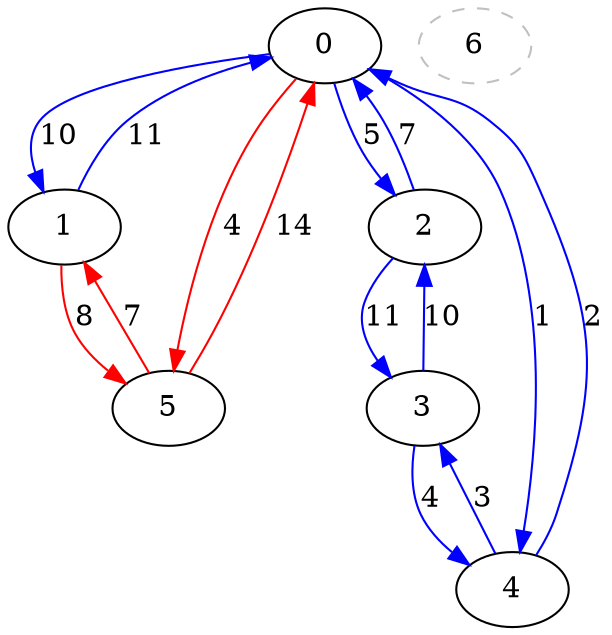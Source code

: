 digraph G {
  0 -> 1 [label="10" color=blue];
  0 -> 2 [label="5" color=blue];
  0 -> 4 [label="1" color=blue];
  1 -> 0 [label="11" color=blue];
  2 -> 0 [label="7" color=blue];
  2 -> 3 [label="11" color=blue];
  3 -> 2 [label="10" color=blue];
  3 -> 4 [label="4" color=blue];
  4 -> 0 [label="2" color=blue];
  4 -> 3 [label="3" color=blue];
  0 -> 5 [label="4" color=red];
  1 -> 5 [label="8" color=red];
  5 -> 0 [label="14" color=red];
  5 -> 1 [label="7" color=red];

  6 [label=6 style=dashed color=gray];
}
